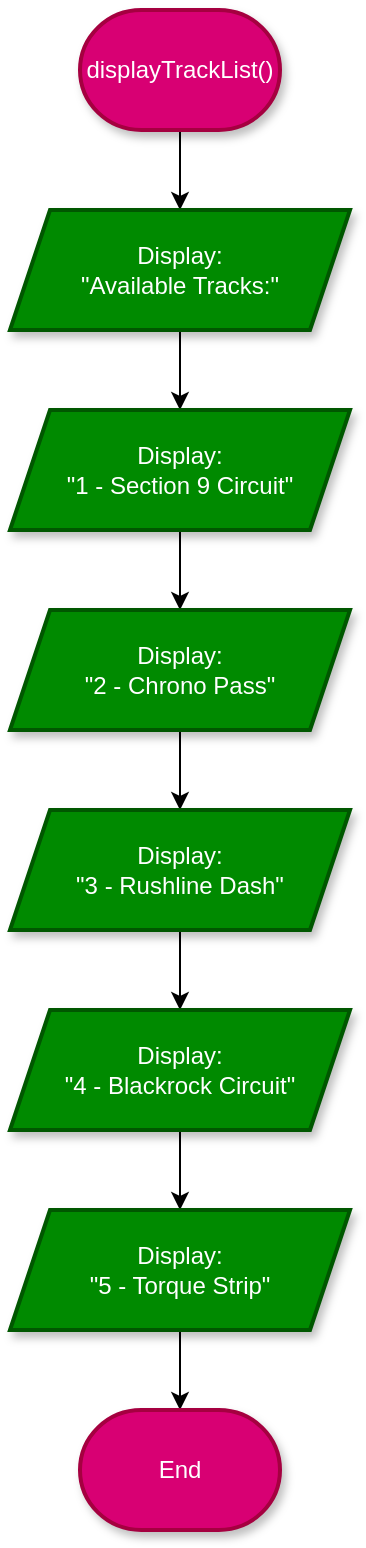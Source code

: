 <mxfile version="27.0.9">
  <diagram name="Page-1" id="xXwqQttQIiMfOcxaWcmH">
    <mxGraphModel dx="1125" dy="780" grid="1" gridSize="10" guides="1" tooltips="1" connect="1" arrows="1" fold="1" page="1" pageScale="1" pageWidth="850" pageHeight="1100" math="0" shadow="0">
      <root>
        <mxCell id="0" />
        <mxCell id="1" parent="0" />
        <mxCell id="HPYEDbmDzEQGehBArNpx-3" value="" style="edgeStyle=orthogonalEdgeStyle;rounded=0;orthogonalLoop=1;jettySize=auto;html=1;" edge="1" parent="1" source="HPYEDbmDzEQGehBArNpx-1" target="HPYEDbmDzEQGehBArNpx-2">
          <mxGeometry relative="1" as="geometry" />
        </mxCell>
        <mxCell id="HPYEDbmDzEQGehBArNpx-1" value="displayTrackList()" style="strokeWidth=2;html=1;shape=mxgraph.flowchart.terminator;whiteSpace=wrap;fillColor=#d80073;fontColor=#ffffff;strokeColor=#A50040;shadow=1;" vertex="1" parent="1">
          <mxGeometry x="375" y="40" width="100" height="60" as="geometry" />
        </mxCell>
        <mxCell id="HPYEDbmDzEQGehBArNpx-9" value="" style="edgeStyle=orthogonalEdgeStyle;rounded=0;orthogonalLoop=1;jettySize=auto;html=1;" edge="1" parent="1" source="HPYEDbmDzEQGehBArNpx-2" target="HPYEDbmDzEQGehBArNpx-4">
          <mxGeometry relative="1" as="geometry" />
        </mxCell>
        <mxCell id="HPYEDbmDzEQGehBArNpx-2" value="Display:&lt;div&gt;&quot;Available Tracks:&quot;&lt;/div&gt;" style="shape=parallelogram;perimeter=parallelogramPerimeter;whiteSpace=wrap;html=1;fixedSize=1;fillColor=#008a00;strokeColor=#005700;fontColor=#ffffff;strokeWidth=2;shadow=1;" vertex="1" parent="1">
          <mxGeometry x="340" y="140" width="170" height="60" as="geometry" />
        </mxCell>
        <mxCell id="HPYEDbmDzEQGehBArNpx-10" value="" style="edgeStyle=orthogonalEdgeStyle;rounded=0;orthogonalLoop=1;jettySize=auto;html=1;" edge="1" parent="1" source="HPYEDbmDzEQGehBArNpx-4" target="HPYEDbmDzEQGehBArNpx-5">
          <mxGeometry relative="1" as="geometry" />
        </mxCell>
        <mxCell id="HPYEDbmDzEQGehBArNpx-4" value="Display:&lt;div&gt;&quot;1 - Section 9 Circuit&quot;&lt;/div&gt;" style="shape=parallelogram;perimeter=parallelogramPerimeter;whiteSpace=wrap;html=1;fixedSize=1;fillColor=#008a00;strokeColor=#005700;fontColor=#ffffff;strokeWidth=2;shadow=1;" vertex="1" parent="1">
          <mxGeometry x="340" y="240" width="170" height="60" as="geometry" />
        </mxCell>
        <mxCell id="HPYEDbmDzEQGehBArNpx-11" value="" style="edgeStyle=orthogonalEdgeStyle;rounded=0;orthogonalLoop=1;jettySize=auto;html=1;" edge="1" parent="1" source="HPYEDbmDzEQGehBArNpx-5" target="HPYEDbmDzEQGehBArNpx-6">
          <mxGeometry relative="1" as="geometry" />
        </mxCell>
        <mxCell id="HPYEDbmDzEQGehBArNpx-5" value="Display:&lt;div&gt;&quot;2 - Chrono Pass&quot;&lt;/div&gt;" style="shape=parallelogram;perimeter=parallelogramPerimeter;whiteSpace=wrap;html=1;fixedSize=1;fillColor=#008a00;strokeColor=#005700;fontColor=#ffffff;strokeWidth=2;shadow=1;" vertex="1" parent="1">
          <mxGeometry x="340" y="340" width="170" height="60" as="geometry" />
        </mxCell>
        <mxCell id="HPYEDbmDzEQGehBArNpx-12" value="" style="edgeStyle=orthogonalEdgeStyle;rounded=0;orthogonalLoop=1;jettySize=auto;html=1;" edge="1" parent="1" source="HPYEDbmDzEQGehBArNpx-6" target="HPYEDbmDzEQGehBArNpx-7">
          <mxGeometry relative="1" as="geometry" />
        </mxCell>
        <mxCell id="HPYEDbmDzEQGehBArNpx-6" value="Display:&lt;div&gt;&quot;3 - Rushline Dash&quot;&lt;/div&gt;" style="shape=parallelogram;perimeter=parallelogramPerimeter;whiteSpace=wrap;html=1;fixedSize=1;fillColor=#008a00;strokeColor=#005700;fontColor=#ffffff;strokeWidth=2;shadow=1;" vertex="1" parent="1">
          <mxGeometry x="340" y="440" width="170" height="60" as="geometry" />
        </mxCell>
        <mxCell id="HPYEDbmDzEQGehBArNpx-13" value="" style="edgeStyle=orthogonalEdgeStyle;rounded=0;orthogonalLoop=1;jettySize=auto;html=1;" edge="1" parent="1" source="HPYEDbmDzEQGehBArNpx-7" target="HPYEDbmDzEQGehBArNpx-8">
          <mxGeometry relative="1" as="geometry" />
        </mxCell>
        <mxCell id="HPYEDbmDzEQGehBArNpx-7" value="Display:&lt;div&gt;&quot;4 - Blackrock Circuit&quot;&lt;/div&gt;" style="shape=parallelogram;perimeter=parallelogramPerimeter;whiteSpace=wrap;html=1;fixedSize=1;fillColor=#008a00;strokeColor=#005700;fontColor=#ffffff;strokeWidth=2;shadow=1;" vertex="1" parent="1">
          <mxGeometry x="340" y="540" width="170" height="60" as="geometry" />
        </mxCell>
        <mxCell id="HPYEDbmDzEQGehBArNpx-15" value="" style="edgeStyle=orthogonalEdgeStyle;rounded=0;orthogonalLoop=1;jettySize=auto;html=1;" edge="1" parent="1" source="HPYEDbmDzEQGehBArNpx-8" target="HPYEDbmDzEQGehBArNpx-14">
          <mxGeometry relative="1" as="geometry" />
        </mxCell>
        <mxCell id="HPYEDbmDzEQGehBArNpx-8" value="Display:&lt;div&gt;&quot;5 - Torque Strip&quot;&lt;/div&gt;" style="shape=parallelogram;perimeter=parallelogramPerimeter;whiteSpace=wrap;html=1;fixedSize=1;fillColor=#008a00;strokeColor=#005700;fontColor=#ffffff;strokeWidth=2;shadow=1;" vertex="1" parent="1">
          <mxGeometry x="340" y="640" width="170" height="60" as="geometry" />
        </mxCell>
        <mxCell id="HPYEDbmDzEQGehBArNpx-14" value="End" style="strokeWidth=2;html=1;shape=mxgraph.flowchart.terminator;whiteSpace=wrap;fillColor=#d80073;fontColor=#ffffff;strokeColor=#A50040;shadow=1;" vertex="1" parent="1">
          <mxGeometry x="375" y="740" width="100" height="60" as="geometry" />
        </mxCell>
      </root>
    </mxGraphModel>
  </diagram>
</mxfile>
